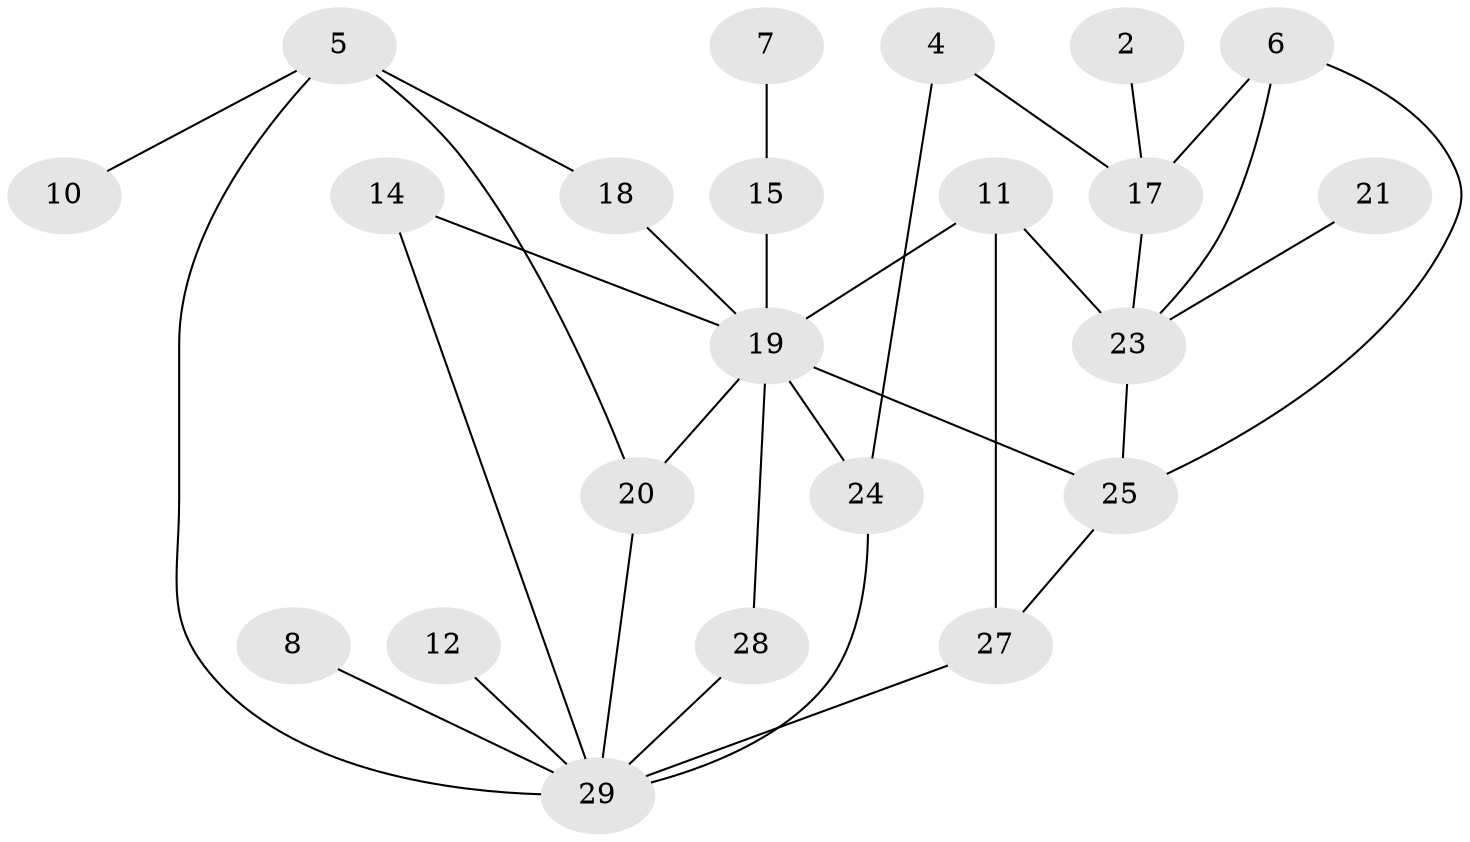 // original degree distribution, {2: 0.24561403508771928, 3: 0.21052631578947367, 0: 0.12280701754385964, 1: 0.19298245614035087, 4: 0.14035087719298245, 5: 0.05263157894736842, 8: 0.017543859649122806, 6: 0.017543859649122806}
// Generated by graph-tools (version 1.1) at 2025/49/03/09/25 03:49:11]
// undirected, 22 vertices, 32 edges
graph export_dot {
graph [start="1"]
  node [color=gray90,style=filled];
  2;
  4;
  5;
  6;
  7;
  8;
  10;
  11;
  12;
  14;
  15;
  17;
  18;
  19;
  20;
  21;
  23;
  24;
  25;
  27;
  28;
  29;
  2 -- 17 [weight=1.0];
  4 -- 17 [weight=1.0];
  4 -- 24 [weight=1.0];
  5 -- 10 [weight=1.0];
  5 -- 18 [weight=1.0];
  5 -- 20 [weight=1.0];
  5 -- 29 [weight=1.0];
  6 -- 17 [weight=1.0];
  6 -- 23 [weight=1.0];
  6 -- 25 [weight=1.0];
  7 -- 15 [weight=1.0];
  8 -- 29 [weight=1.0];
  11 -- 19 [weight=1.0];
  11 -- 23 [weight=1.0];
  11 -- 27 [weight=1.0];
  12 -- 29 [weight=1.0];
  14 -- 19 [weight=1.0];
  14 -- 29 [weight=1.0];
  15 -- 19 [weight=1.0];
  17 -- 23 [weight=1.0];
  18 -- 19 [weight=1.0];
  19 -- 20 [weight=2.0];
  19 -- 24 [weight=2.0];
  19 -- 25 [weight=2.0];
  19 -- 28 [weight=1.0];
  20 -- 29 [weight=1.0];
  21 -- 23 [weight=1.0];
  23 -- 25 [weight=2.0];
  24 -- 29 [weight=1.0];
  25 -- 27 [weight=1.0];
  27 -- 29 [weight=1.0];
  28 -- 29 [weight=1.0];
}
